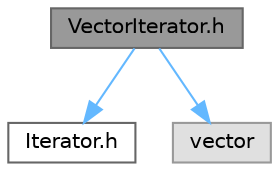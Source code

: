 digraph "VectorIterator.h"
{
 // LATEX_PDF_SIZE
  bgcolor="transparent";
  edge [fontname=Helvetica,fontsize=10,labelfontname=Helvetica,labelfontsize=10];
  node [fontname=Helvetica,fontsize=10,shape=box,height=0.2,width=0.4];
  Node1 [id="Node000001",label="VectorIterator.h",height=0.2,width=0.4,color="gray40", fillcolor="grey60", style="filled", fontcolor="black",tooltip="Template iterator that will be used by the other classes to itterate over users and messages."];
  Node1 -> Node2 [id="edge3_Node000001_Node000002",color="steelblue1",style="solid",tooltip=" "];
  Node2 [id="Node000002",label="Iterator.h",height=0.2,width=0.4,color="grey40", fillcolor="white", style="filled",URL="$Iterator_8h.html",tooltip="Abstract base class template for iterator pattern implementation."];
  Node1 -> Node3 [id="edge4_Node000001_Node000003",color="steelblue1",style="solid",tooltip=" "];
  Node3 [id="Node000003",label="vector",height=0.2,width=0.4,color="grey60", fillcolor="#E0E0E0", style="filled",tooltip=" "];
}
